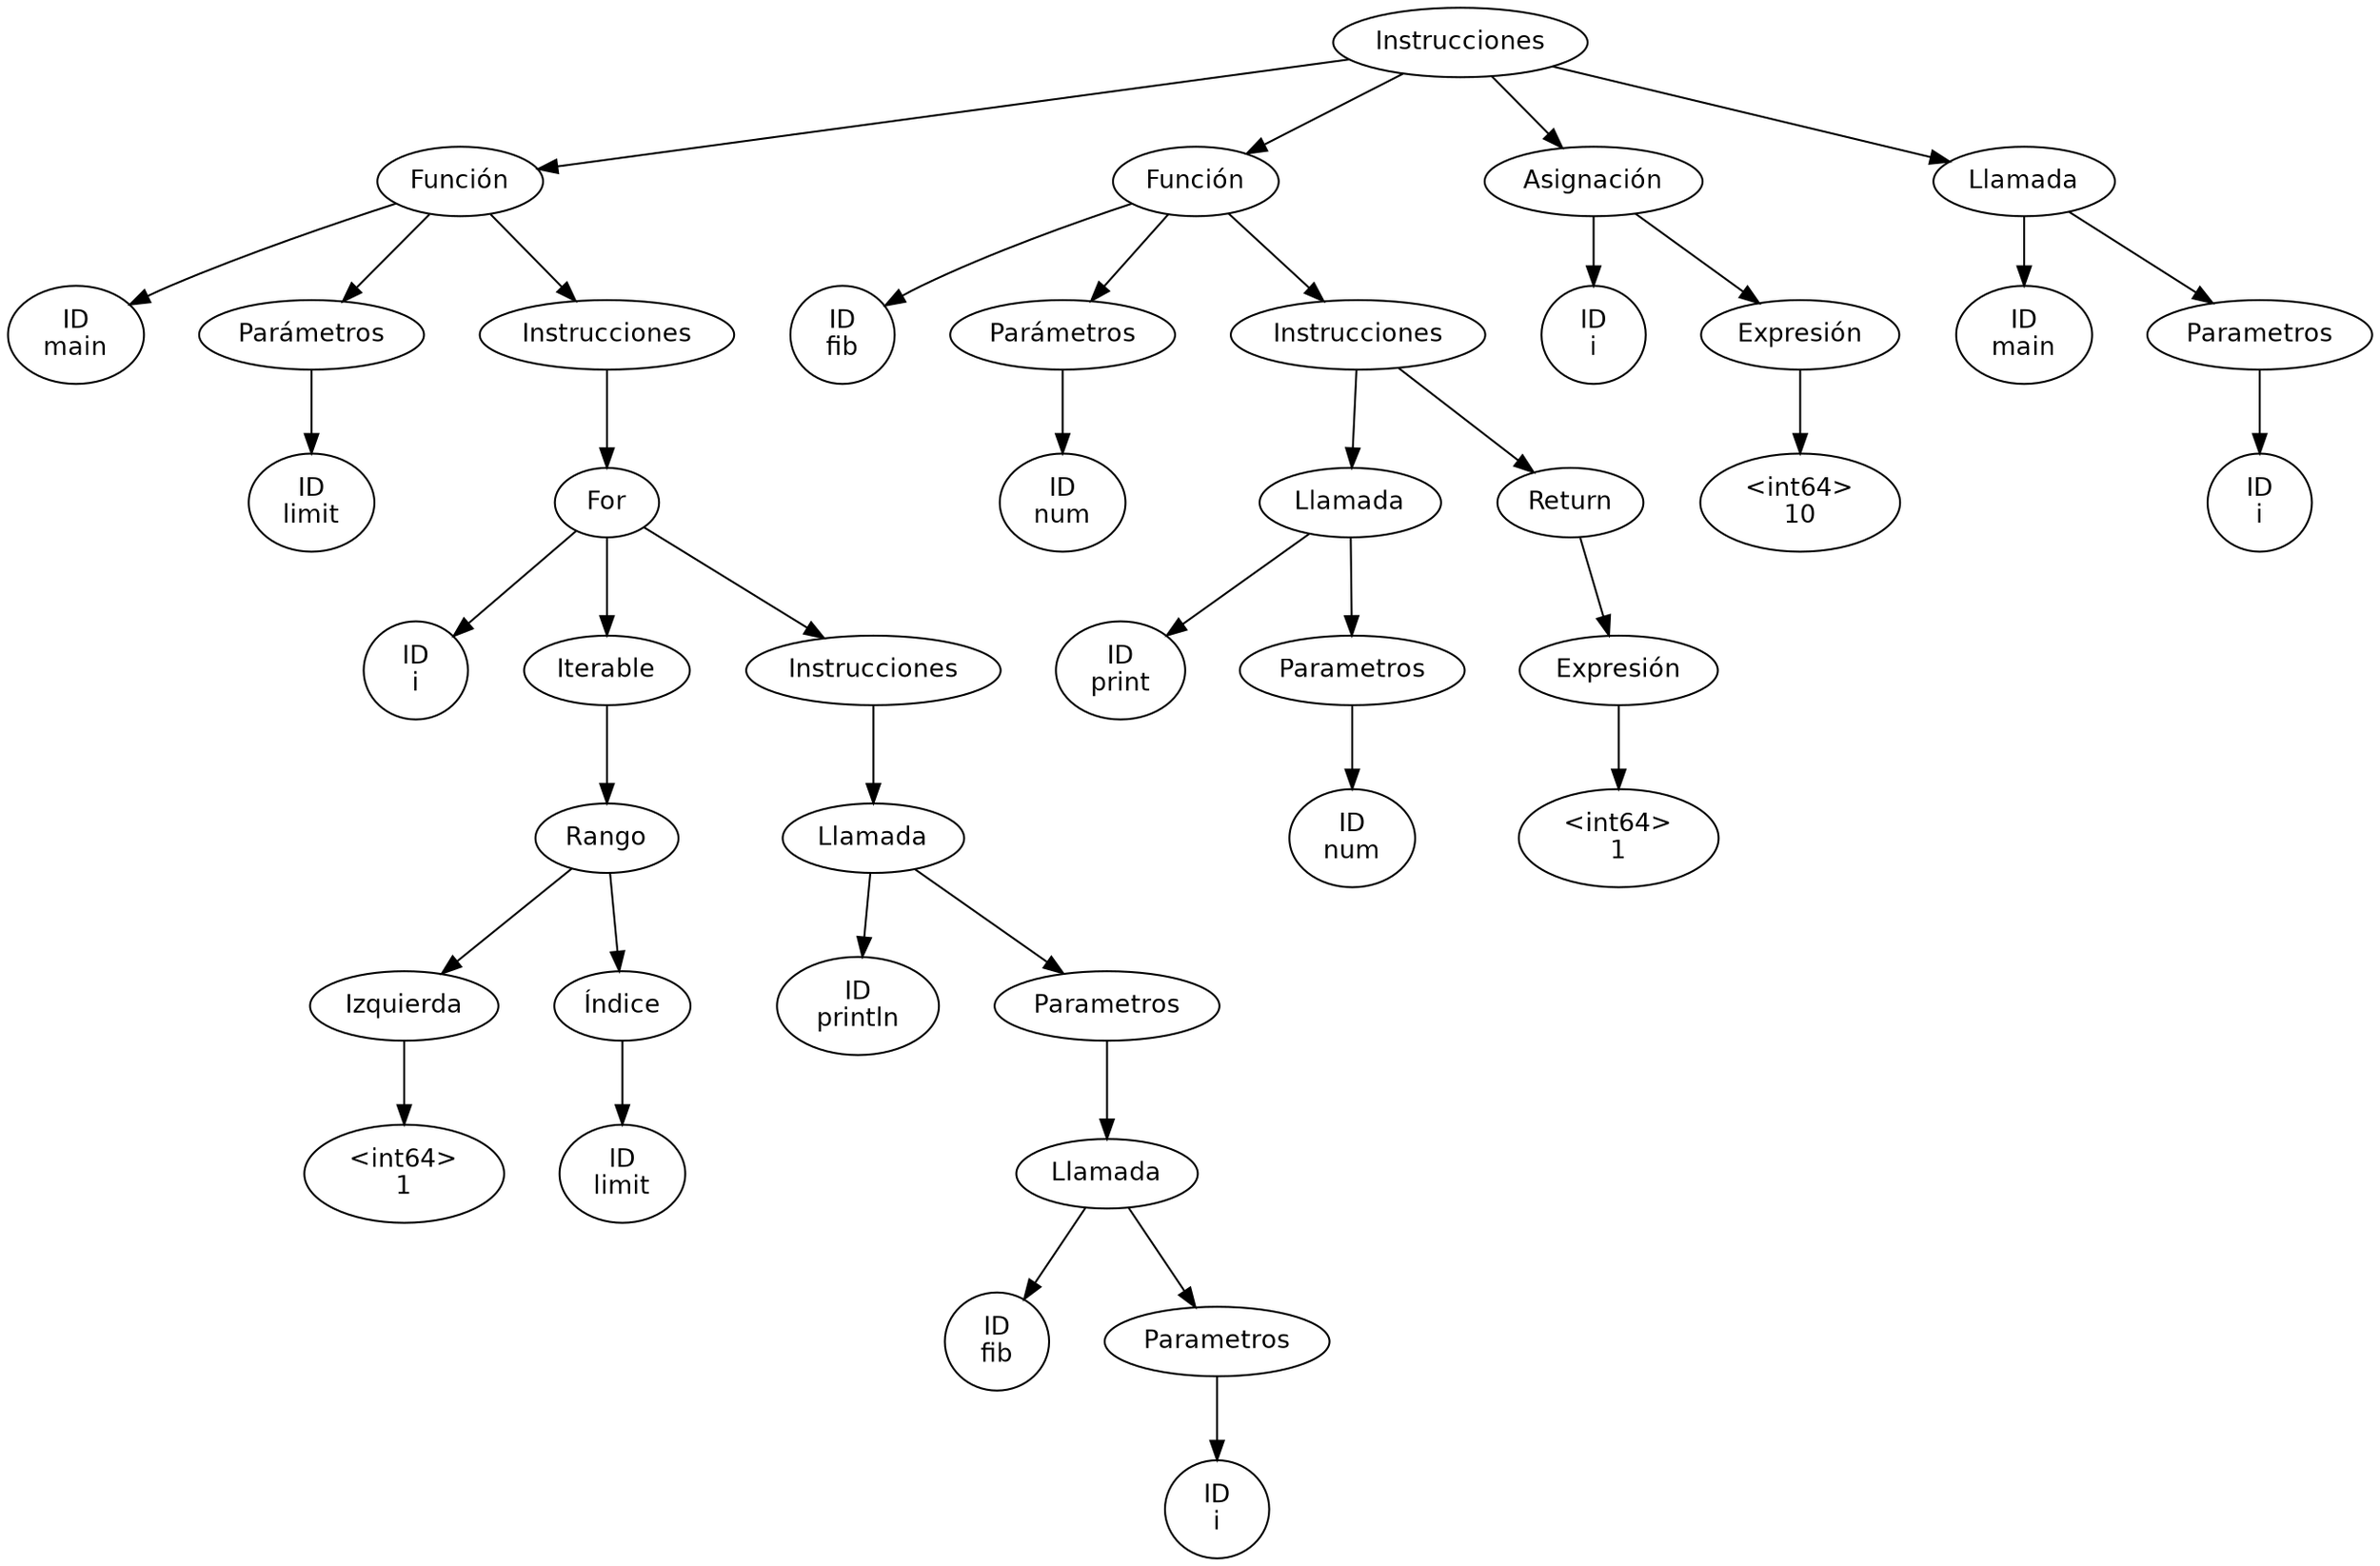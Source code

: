 digraph G {
		nodesep=0.4;
		ranksep=0.5;

    node__ [fontsize=13 fontname = "helvetica" label="Instrucciones"];Función_6_4_ [fontsize=13 fontname = "helvetica" label="Función"];
node__ -> Función_6_4_;
Función_6_4_id [fontsize=13 fontname = "helvetica" label="ID\nmain"];
Función_6_4_ -> Función_6_4_id;
Función_6_4_par [fontsize=13 fontname = "helvetica" label="Parámetros"];
Función_6_4_ -> Función_6_4_par;
None_2_15_ [fontsize=13 fontname = "helvetica" label="ID\nlimit"];
Función_6_4_par -> None_2_15_;
Función_6_4_ins [fontsize=13 fontname = "helvetica" label="Instrucciones"];
Función_6_4_ -> Función_6_4_ins;
For_5_6_ [fontsize=13 fontname = "helvetica" label="For"];
Función_6_4_ins -> For_5_6_;
For_5_6_id [fontsize=13 fontname = "helvetica" label="ID\ni"];
For_5_6_ -> For_5_6_id;
For_5_6_ite [fontsize=13 fontname = "helvetica" label="Iterable"];
For_5_6_ -> For_5_6_ite;
For_5_6_ite -> None_4_12_;
None_4_12_ [fontsize=13 fontname = "helvetica" label="Rango"];
None_4_12_l [fontsize=13 fontname = "helvetica" label="Izquierda"];
None_4_12_ -> None_4_12_l;
None_4_12_l -> None_3_12_;
None_3_12_ [fontsize=13 fontname = "helvetica" label="<int64>\n1"];
None_4_12_r [fontsize=13 fontname = "helvetica" label="Índice"];
None_4_12_ -> None_4_12_r;
None_4_12_r -> None_3_14_;
None_3_14_ [fontsize=13 fontname = "helvetica" label="ID\nlimit"];
For_5_6_ins [fontsize=13 fontname = "helvetica" label="Instrucciones"];
For_5_6_ -> For_5_6_ins;
Llamada_4_21_ [fontsize=13 fontname = "helvetica" label="Llamada"];
For_5_6_ins -> Llamada_4_21_;
Llamada_4_21_id [fontsize=13 fontname = "helvetica" label="ID\nprintln"];
Llamada_4_21_ -> Llamada_4_21_id;
Llamada_4_21_par [fontsize=13 fontname = "helvetica" label="Parametros"];
Llamada_4_21_ -> Llamada_4_21_par;
Llamada_4_21_par -> Llamada_4_20_;
Llamada_4_20_ [fontsize=13 fontname = "helvetica" label="Llamada"];
Llamada_4_20_id [fontsize=13 fontname = "helvetica" label="ID\nfib"];
Llamada_4_20_ -> Llamada_4_20_id;
Llamada_4_20_par [fontsize=13 fontname = "helvetica" label="Parametros"];
Llamada_4_20_ -> Llamada_4_20_par;
Llamada_4_20_par -> None_4_17_;
None_4_17_ [fontsize=13 fontname = "helvetica" label="ID\ni"];
Función_11_4_ [fontsize=13 fontname = "helvetica" label="Función"];
node__ -> Función_11_4_;
Función_11_4_id [fontsize=13 fontname = "helvetica" label="ID\nfib"];
Función_11_4_ -> Función_11_4_id;
Función_11_4_par [fontsize=13 fontname = "helvetica" label="Parámetros"];
Función_11_4_ -> Función_11_4_par;
None_8_14_ [fontsize=13 fontname = "helvetica" label="ID\nnum"];
Función_11_4_par -> None_8_14_;
Función_11_4_ins [fontsize=13 fontname = "helvetica" label="Instrucciones"];
Función_11_4_ -> Función_11_4_ins;
Llamada_9_14_ [fontsize=13 fontname = "helvetica" label="Llamada"];
Función_11_4_ins -> Llamada_9_14_;
Llamada_9_14_id [fontsize=13 fontname = "helvetica" label="ID\nprint"];
Llamada_9_14_ -> Llamada_9_14_id;
Llamada_9_14_par [fontsize=13 fontname = "helvetica" label="Parametros"];
Llamada_9_14_ -> Llamada_9_14_par;
Llamada_9_14_par -> None_9_9_;
None_9_9_ [fontsize=13 fontname = "helvetica" label="ID\nnum"];
Return_10_12_ [fontsize=13 fontname = "helvetica" label="Return"];
Función_11_4_ins -> Return_10_12_;
Return_10_12_ex [fontsize=13 fontname = "helvetica" label="Expresión"];
Return_10_12_ -> Return_10_12_ex;
Return_10_12_ex -> None_10_10_;
None_10_10_ [fontsize=13 fontname = "helvetica" label="<int64>\n1"];
Asignación_13_6_ [fontsize=13 fontname = "helvetica" label="Asignación"];
node__ -> Asignación_13_6_;
Asignación_13_6_ -> Asignación_13_6_id;
Asignación_13_6_id [fontsize=13 fontname = "helvetica" label="ID\ni"];
Asignación_13_6_ex [fontsize=13 fontname = "helvetica" label="Expresión"];
Asignación_13_6_ -> Asignación_13_6_ex;
Asignación_13_6_ex -> None_13_3_;
None_13_3_ [fontsize=13 fontname = "helvetica" label="<int64>\n10"];
Llamada_14_9_ [fontsize=13 fontname = "helvetica" label="Llamada"];
node__ -> Llamada_14_9_;
Llamada_14_9_id [fontsize=13 fontname = "helvetica" label="ID\nmain"];
Llamada_14_9_ -> Llamada_14_9_id;
Llamada_14_9_par [fontsize=13 fontname = "helvetica" label="Parametros"];
Llamada_14_9_ -> Llamada_14_9_par;
Llamada_14_9_par -> None_14_6_;
None_14_6_ [fontsize=13 fontname = "helvetica" label="ID\ni"];
}